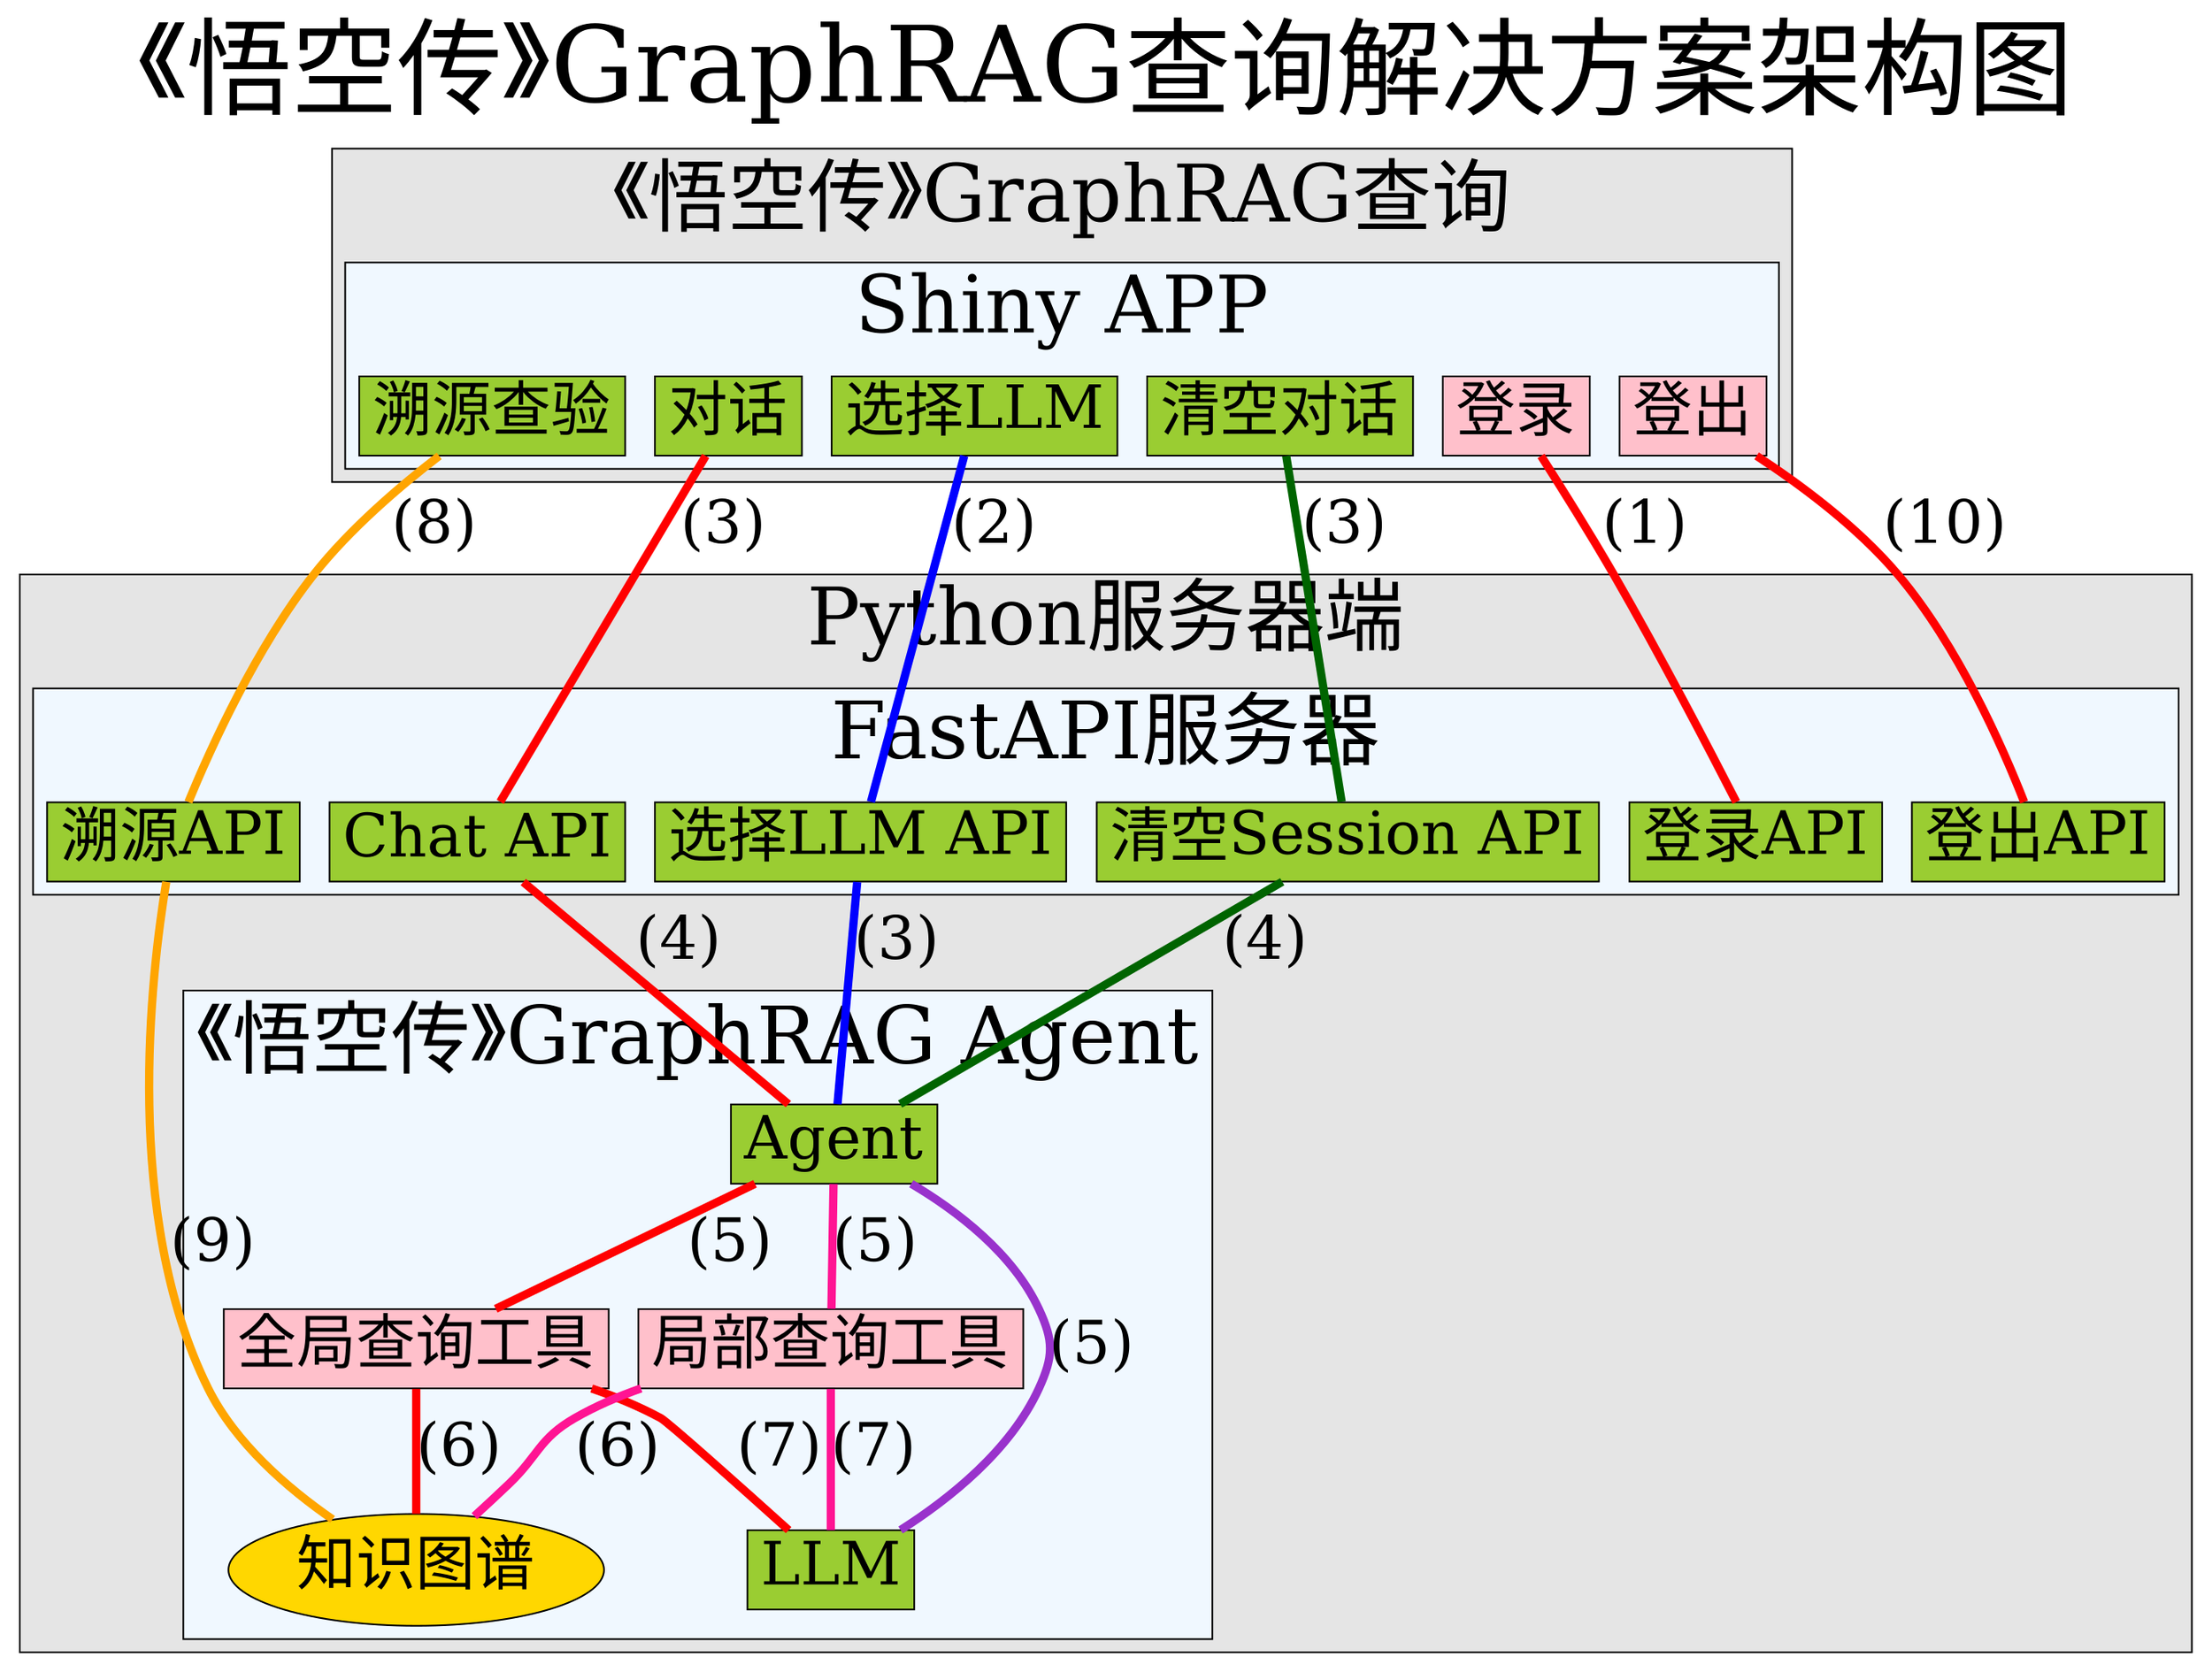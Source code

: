 graph ER {
    label = "《悟空传》GraphRAG查询解决方案架构图";
    labelloc  =  t; // t: Place the graph's title on top.
    fontsize  = 64; // Make title stand out by giving a large font size
    fontcolor = black;
    layout=dot;
    
    node [fontsize=36]; // 设置所有节点的默认字体大小
    edge [fontsize=36]; // 设置所有边的默认字体大小
    
    subgraph cluster_wukong {
        label="《悟空传》GraphRAG查询";
        fontsize  = 48;
        style=filled;
        fillcolor=gray90;
        subgraph cluster_shiny_app{
            label="Shiny APP";
            style=filled;
            fillcolor=aliceblue;            
            node [shape=squre, style=filled, fillcolor=yellowgreen];对话;选择LLM;清空对话;溯源查验; 
            node [shape=squre, style=filled, fillcolor=pink];登录;登出;
        }
    }

    subgraph cluster_python {
        label="Python服务器端";
        fontsize  = 48;
        style=filled;
        fillcolor=gray90;
        subgraph cluster_fastapi{
            label="FastAPI服务器";
            style=filled;
            fillcolor=aliceblue; 
            node [shape=squre, style=filled, fillcolor=yellowgreen];  "Chat API"; 溯源API; 登录API; 登出API; "清空Session API"; "选择LLM API";
        }
        subgraph cluster_Agent{
            label="《悟空传》GraphRAG Agent";
            style=filled;
            fillcolor=aliceblue;            
            node [shape=squre, style=filled, fillcolor=yellowgreen];  Agent; LLM; 
            node [shape=squre, style=filled, fillcolor=pink];  全局查询工具; 局部查询工具; 
            node [shape=oval, style=filled, fillcolor=gold]; 知识图谱;
        }
        
        
    }    

    登录 -- 登录API[label="(1)", color=red, penwidth=5]; 
    登出 -- 登出API[label="(10)", color=red, penwidth=5];   
    选择LLM -- "选择LLM API"[label="(2)", color=blue, penwidth=5];    
    对话 -- "Chat API"[label="(3)", color=red, penwidth=5];    
    清空对话 -- "清空Session API"[label="(3)", color=darkgreen, penwidth=5];    
    溯源查验 -- 溯源API[label="(8)", color=orange, penwidth=5];    

    "Chat API" -- Agent[label="(4)", color=red, penwidth=5];
    "选择LLM API" -- Agent[label="(3)", color=blue, penwidth=5]; 
    "清空Session API" -- Agent[label="(4)", color=darkgreen, penwidth=5]; 
    
    Agent -- LLM[label="(5)", color=darkorchid, penwidth=5];    
    Agent -- 全局查询工具[label="(5)", color=red, penwidth=5];    
    Agent -- 局部查询工具[label="(5)", color=deeppink, penwidth=5]; 
    全局查询工具 -- 知识图谱[label="(6)", color=red, penwidth=5]; 
    局部查询工具 -- 知识图谱[label="(6)", color=deeppink, penwidth=5]; 
    全局查询工具 -- LLM[label="(7)", color=red, penwidth=5]; 
    局部查询工具 -- LLM[label="(7)", color=deeppink, penwidth=5]; 
    溯源API -- 知识图谱[label="(9)", color=orange, penwidth=5]; 
   
}    